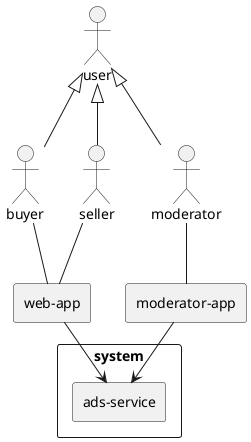 @startuml
top to bottom direction
skinparam packageStyle rectangle

actor user
actor buyer
actor seller
actor moderator

user <|-- buyer
user <|-- seller
user <|-- moderator

buyer -- (web-app)
seller -- (web-app)
moderator -- (moderator-app)
rectangle system {
    (web-app) -down-> (ads-service)
    (moderator-app) -down-> (ads-service)
    rectangle web-app {
    }

    rectangle ads-service {
    }

    rectangle moderator-app {
    }
}
@enduml
